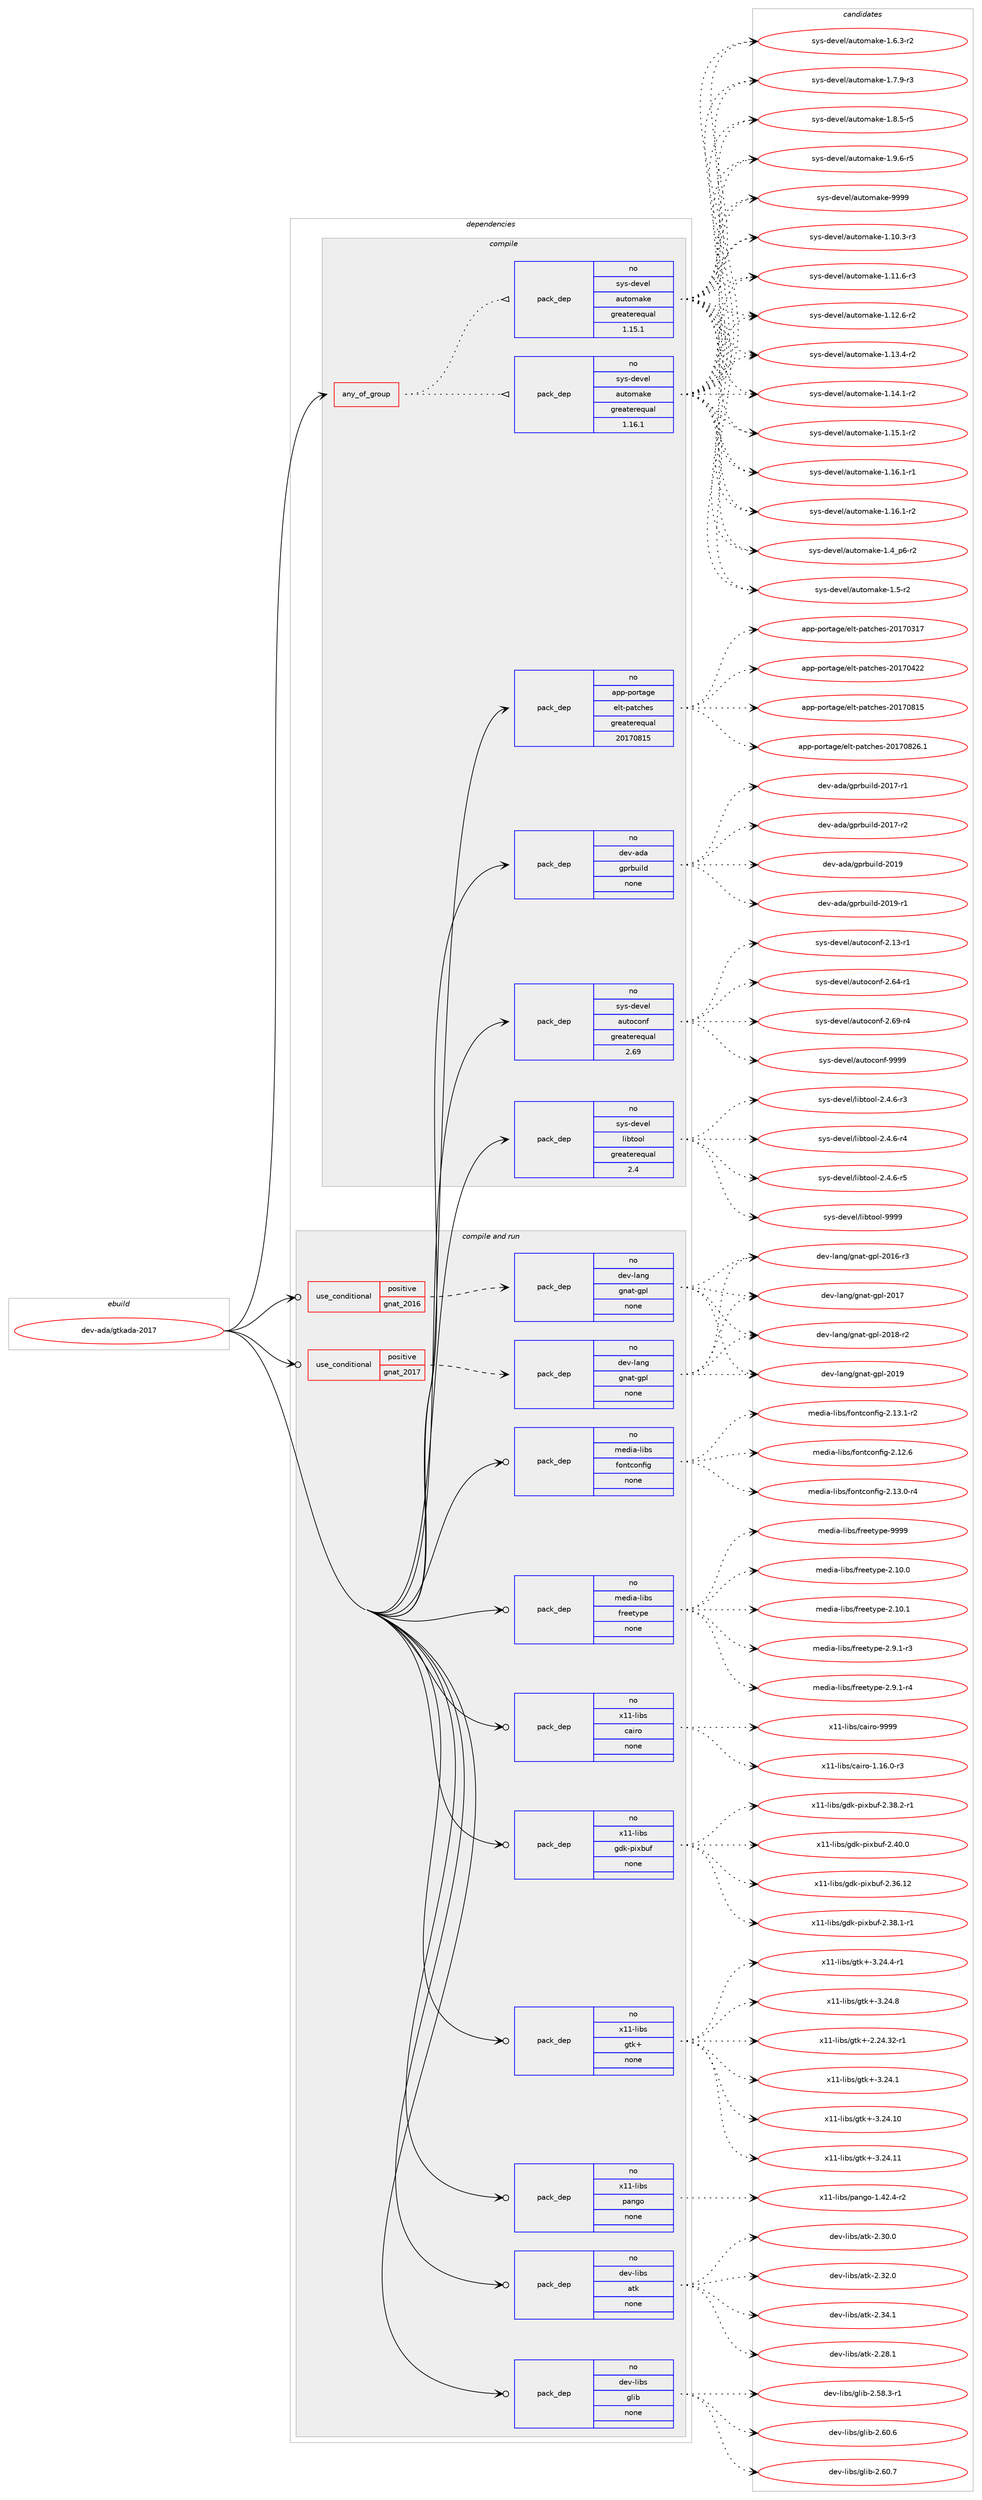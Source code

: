 digraph prolog {

# *************
# Graph options
# *************

newrank=true;
concentrate=true;
compound=true;
graph [rankdir=LR,fontname=Helvetica,fontsize=10,ranksep=1.5];#, ranksep=2.5, nodesep=0.2];
edge  [arrowhead=vee];
node  [fontname=Helvetica,fontsize=10];

# **********
# The ebuild
# **********

subgraph cluster_leftcol {
color=gray;
rank=same;
label=<<i>ebuild</i>>;
id [label="dev-ada/gtkada-2017", color=red, width=4, href="../dev-ada/gtkada-2017.svg"];
}

# ****************
# The dependencies
# ****************

subgraph cluster_midcol {
color=gray;
label=<<i>dependencies</i>>;
subgraph cluster_compile {
fillcolor="#eeeeee";
style=filled;
label=<<i>compile</i>>;
subgraph any9238 {
dependency516478 [label=<<TABLE BORDER="0" CELLBORDER="1" CELLSPACING="0" CELLPADDING="4"><TR><TD CELLPADDING="10">any_of_group</TD></TR></TABLE>>, shape=none, color=red];subgraph pack384602 {
dependency516479 [label=<<TABLE BORDER="0" CELLBORDER="1" CELLSPACING="0" CELLPADDING="4" WIDTH="220"><TR><TD ROWSPAN="6" CELLPADDING="30">pack_dep</TD></TR><TR><TD WIDTH="110">no</TD></TR><TR><TD>sys-devel</TD></TR><TR><TD>automake</TD></TR><TR><TD>greaterequal</TD></TR><TR><TD>1.16.1</TD></TR></TABLE>>, shape=none, color=blue];
}
dependency516478:e -> dependency516479:w [weight=20,style="dotted",arrowhead="oinv"];
subgraph pack384603 {
dependency516480 [label=<<TABLE BORDER="0" CELLBORDER="1" CELLSPACING="0" CELLPADDING="4" WIDTH="220"><TR><TD ROWSPAN="6" CELLPADDING="30">pack_dep</TD></TR><TR><TD WIDTH="110">no</TD></TR><TR><TD>sys-devel</TD></TR><TR><TD>automake</TD></TR><TR><TD>greaterequal</TD></TR><TR><TD>1.15.1</TD></TR></TABLE>>, shape=none, color=blue];
}
dependency516478:e -> dependency516480:w [weight=20,style="dotted",arrowhead="oinv"];
}
id:e -> dependency516478:w [weight=20,style="solid",arrowhead="vee"];
subgraph pack384604 {
dependency516481 [label=<<TABLE BORDER="0" CELLBORDER="1" CELLSPACING="0" CELLPADDING="4" WIDTH="220"><TR><TD ROWSPAN="6" CELLPADDING="30">pack_dep</TD></TR><TR><TD WIDTH="110">no</TD></TR><TR><TD>app-portage</TD></TR><TR><TD>elt-patches</TD></TR><TR><TD>greaterequal</TD></TR><TR><TD>20170815</TD></TR></TABLE>>, shape=none, color=blue];
}
id:e -> dependency516481:w [weight=20,style="solid",arrowhead="vee"];
subgraph pack384605 {
dependency516482 [label=<<TABLE BORDER="0" CELLBORDER="1" CELLSPACING="0" CELLPADDING="4" WIDTH="220"><TR><TD ROWSPAN="6" CELLPADDING="30">pack_dep</TD></TR><TR><TD WIDTH="110">no</TD></TR><TR><TD>dev-ada</TD></TR><TR><TD>gprbuild</TD></TR><TR><TD>none</TD></TR><TR><TD></TD></TR></TABLE>>, shape=none, color=blue];
}
id:e -> dependency516482:w [weight=20,style="solid",arrowhead="vee"];
subgraph pack384606 {
dependency516483 [label=<<TABLE BORDER="0" CELLBORDER="1" CELLSPACING="0" CELLPADDING="4" WIDTH="220"><TR><TD ROWSPAN="6" CELLPADDING="30">pack_dep</TD></TR><TR><TD WIDTH="110">no</TD></TR><TR><TD>sys-devel</TD></TR><TR><TD>autoconf</TD></TR><TR><TD>greaterequal</TD></TR><TR><TD>2.69</TD></TR></TABLE>>, shape=none, color=blue];
}
id:e -> dependency516483:w [weight=20,style="solid",arrowhead="vee"];
subgraph pack384607 {
dependency516484 [label=<<TABLE BORDER="0" CELLBORDER="1" CELLSPACING="0" CELLPADDING="4" WIDTH="220"><TR><TD ROWSPAN="6" CELLPADDING="30">pack_dep</TD></TR><TR><TD WIDTH="110">no</TD></TR><TR><TD>sys-devel</TD></TR><TR><TD>libtool</TD></TR><TR><TD>greaterequal</TD></TR><TR><TD>2.4</TD></TR></TABLE>>, shape=none, color=blue];
}
id:e -> dependency516484:w [weight=20,style="solid",arrowhead="vee"];
}
subgraph cluster_compileandrun {
fillcolor="#eeeeee";
style=filled;
label=<<i>compile and run</i>>;
subgraph cond122310 {
dependency516485 [label=<<TABLE BORDER="0" CELLBORDER="1" CELLSPACING="0" CELLPADDING="4"><TR><TD ROWSPAN="3" CELLPADDING="10">use_conditional</TD></TR><TR><TD>positive</TD></TR><TR><TD>gnat_2016</TD></TR></TABLE>>, shape=none, color=red];
subgraph pack384608 {
dependency516486 [label=<<TABLE BORDER="0" CELLBORDER="1" CELLSPACING="0" CELLPADDING="4" WIDTH="220"><TR><TD ROWSPAN="6" CELLPADDING="30">pack_dep</TD></TR><TR><TD WIDTH="110">no</TD></TR><TR><TD>dev-lang</TD></TR><TR><TD>gnat-gpl</TD></TR><TR><TD>none</TD></TR><TR><TD></TD></TR></TABLE>>, shape=none, color=blue];
}
dependency516485:e -> dependency516486:w [weight=20,style="dashed",arrowhead="vee"];
}
id:e -> dependency516485:w [weight=20,style="solid",arrowhead="odotvee"];
subgraph cond122311 {
dependency516487 [label=<<TABLE BORDER="0" CELLBORDER="1" CELLSPACING="0" CELLPADDING="4"><TR><TD ROWSPAN="3" CELLPADDING="10">use_conditional</TD></TR><TR><TD>positive</TD></TR><TR><TD>gnat_2017</TD></TR></TABLE>>, shape=none, color=red];
subgraph pack384609 {
dependency516488 [label=<<TABLE BORDER="0" CELLBORDER="1" CELLSPACING="0" CELLPADDING="4" WIDTH="220"><TR><TD ROWSPAN="6" CELLPADDING="30">pack_dep</TD></TR><TR><TD WIDTH="110">no</TD></TR><TR><TD>dev-lang</TD></TR><TR><TD>gnat-gpl</TD></TR><TR><TD>none</TD></TR><TR><TD></TD></TR></TABLE>>, shape=none, color=blue];
}
dependency516487:e -> dependency516488:w [weight=20,style="dashed",arrowhead="vee"];
}
id:e -> dependency516487:w [weight=20,style="solid",arrowhead="odotvee"];
subgraph pack384610 {
dependency516489 [label=<<TABLE BORDER="0" CELLBORDER="1" CELLSPACING="0" CELLPADDING="4" WIDTH="220"><TR><TD ROWSPAN="6" CELLPADDING="30">pack_dep</TD></TR><TR><TD WIDTH="110">no</TD></TR><TR><TD>dev-libs</TD></TR><TR><TD>atk</TD></TR><TR><TD>none</TD></TR><TR><TD></TD></TR></TABLE>>, shape=none, color=blue];
}
id:e -> dependency516489:w [weight=20,style="solid",arrowhead="odotvee"];
subgraph pack384611 {
dependency516490 [label=<<TABLE BORDER="0" CELLBORDER="1" CELLSPACING="0" CELLPADDING="4" WIDTH="220"><TR><TD ROWSPAN="6" CELLPADDING="30">pack_dep</TD></TR><TR><TD WIDTH="110">no</TD></TR><TR><TD>dev-libs</TD></TR><TR><TD>glib</TD></TR><TR><TD>none</TD></TR><TR><TD></TD></TR></TABLE>>, shape=none, color=blue];
}
id:e -> dependency516490:w [weight=20,style="solid",arrowhead="odotvee"];
subgraph pack384612 {
dependency516491 [label=<<TABLE BORDER="0" CELLBORDER="1" CELLSPACING="0" CELLPADDING="4" WIDTH="220"><TR><TD ROWSPAN="6" CELLPADDING="30">pack_dep</TD></TR><TR><TD WIDTH="110">no</TD></TR><TR><TD>media-libs</TD></TR><TR><TD>fontconfig</TD></TR><TR><TD>none</TD></TR><TR><TD></TD></TR></TABLE>>, shape=none, color=blue];
}
id:e -> dependency516491:w [weight=20,style="solid",arrowhead="odotvee"];
subgraph pack384613 {
dependency516492 [label=<<TABLE BORDER="0" CELLBORDER="1" CELLSPACING="0" CELLPADDING="4" WIDTH="220"><TR><TD ROWSPAN="6" CELLPADDING="30">pack_dep</TD></TR><TR><TD WIDTH="110">no</TD></TR><TR><TD>media-libs</TD></TR><TR><TD>freetype</TD></TR><TR><TD>none</TD></TR><TR><TD></TD></TR></TABLE>>, shape=none, color=blue];
}
id:e -> dependency516492:w [weight=20,style="solid",arrowhead="odotvee"];
subgraph pack384614 {
dependency516493 [label=<<TABLE BORDER="0" CELLBORDER="1" CELLSPACING="0" CELLPADDING="4" WIDTH="220"><TR><TD ROWSPAN="6" CELLPADDING="30">pack_dep</TD></TR><TR><TD WIDTH="110">no</TD></TR><TR><TD>x11-libs</TD></TR><TR><TD>cairo</TD></TR><TR><TD>none</TD></TR><TR><TD></TD></TR></TABLE>>, shape=none, color=blue];
}
id:e -> dependency516493:w [weight=20,style="solid",arrowhead="odotvee"];
subgraph pack384615 {
dependency516494 [label=<<TABLE BORDER="0" CELLBORDER="1" CELLSPACING="0" CELLPADDING="4" WIDTH="220"><TR><TD ROWSPAN="6" CELLPADDING="30">pack_dep</TD></TR><TR><TD WIDTH="110">no</TD></TR><TR><TD>x11-libs</TD></TR><TR><TD>gdk-pixbuf</TD></TR><TR><TD>none</TD></TR><TR><TD></TD></TR></TABLE>>, shape=none, color=blue];
}
id:e -> dependency516494:w [weight=20,style="solid",arrowhead="odotvee"];
subgraph pack384616 {
dependency516495 [label=<<TABLE BORDER="0" CELLBORDER="1" CELLSPACING="0" CELLPADDING="4" WIDTH="220"><TR><TD ROWSPAN="6" CELLPADDING="30">pack_dep</TD></TR><TR><TD WIDTH="110">no</TD></TR><TR><TD>x11-libs</TD></TR><TR><TD>gtk+</TD></TR><TR><TD>none</TD></TR><TR><TD></TD></TR></TABLE>>, shape=none, color=blue];
}
id:e -> dependency516495:w [weight=20,style="solid",arrowhead="odotvee"];
subgraph pack384617 {
dependency516496 [label=<<TABLE BORDER="0" CELLBORDER="1" CELLSPACING="0" CELLPADDING="4" WIDTH="220"><TR><TD ROWSPAN="6" CELLPADDING="30">pack_dep</TD></TR><TR><TD WIDTH="110">no</TD></TR><TR><TD>x11-libs</TD></TR><TR><TD>pango</TD></TR><TR><TD>none</TD></TR><TR><TD></TD></TR></TABLE>>, shape=none, color=blue];
}
id:e -> dependency516496:w [weight=20,style="solid",arrowhead="odotvee"];
}
subgraph cluster_run {
fillcolor="#eeeeee";
style=filled;
label=<<i>run</i>>;
}
}

# **************
# The candidates
# **************

subgraph cluster_choices {
rank=same;
color=gray;
label=<<i>candidates</i>>;

subgraph choice384602 {
color=black;
nodesep=1;
choice11512111545100101118101108479711711611110997107101454946494846514511451 [label="sys-devel/automake-1.10.3-r3", color=red, width=4,href="../sys-devel/automake-1.10.3-r3.svg"];
choice11512111545100101118101108479711711611110997107101454946494946544511451 [label="sys-devel/automake-1.11.6-r3", color=red, width=4,href="../sys-devel/automake-1.11.6-r3.svg"];
choice11512111545100101118101108479711711611110997107101454946495046544511450 [label="sys-devel/automake-1.12.6-r2", color=red, width=4,href="../sys-devel/automake-1.12.6-r2.svg"];
choice11512111545100101118101108479711711611110997107101454946495146524511450 [label="sys-devel/automake-1.13.4-r2", color=red, width=4,href="../sys-devel/automake-1.13.4-r2.svg"];
choice11512111545100101118101108479711711611110997107101454946495246494511450 [label="sys-devel/automake-1.14.1-r2", color=red, width=4,href="../sys-devel/automake-1.14.1-r2.svg"];
choice11512111545100101118101108479711711611110997107101454946495346494511450 [label="sys-devel/automake-1.15.1-r2", color=red, width=4,href="../sys-devel/automake-1.15.1-r2.svg"];
choice11512111545100101118101108479711711611110997107101454946495446494511449 [label="sys-devel/automake-1.16.1-r1", color=red, width=4,href="../sys-devel/automake-1.16.1-r1.svg"];
choice11512111545100101118101108479711711611110997107101454946495446494511450 [label="sys-devel/automake-1.16.1-r2", color=red, width=4,href="../sys-devel/automake-1.16.1-r2.svg"];
choice115121115451001011181011084797117116111109971071014549465295112544511450 [label="sys-devel/automake-1.4_p6-r2", color=red, width=4,href="../sys-devel/automake-1.4_p6-r2.svg"];
choice11512111545100101118101108479711711611110997107101454946534511450 [label="sys-devel/automake-1.5-r2", color=red, width=4,href="../sys-devel/automake-1.5-r2.svg"];
choice115121115451001011181011084797117116111109971071014549465446514511450 [label="sys-devel/automake-1.6.3-r2", color=red, width=4,href="../sys-devel/automake-1.6.3-r2.svg"];
choice115121115451001011181011084797117116111109971071014549465546574511451 [label="sys-devel/automake-1.7.9-r3", color=red, width=4,href="../sys-devel/automake-1.7.9-r3.svg"];
choice115121115451001011181011084797117116111109971071014549465646534511453 [label="sys-devel/automake-1.8.5-r5", color=red, width=4,href="../sys-devel/automake-1.8.5-r5.svg"];
choice115121115451001011181011084797117116111109971071014549465746544511453 [label="sys-devel/automake-1.9.6-r5", color=red, width=4,href="../sys-devel/automake-1.9.6-r5.svg"];
choice115121115451001011181011084797117116111109971071014557575757 [label="sys-devel/automake-9999", color=red, width=4,href="../sys-devel/automake-9999.svg"];
dependency516479:e -> choice11512111545100101118101108479711711611110997107101454946494846514511451:w [style=dotted,weight="100"];
dependency516479:e -> choice11512111545100101118101108479711711611110997107101454946494946544511451:w [style=dotted,weight="100"];
dependency516479:e -> choice11512111545100101118101108479711711611110997107101454946495046544511450:w [style=dotted,weight="100"];
dependency516479:e -> choice11512111545100101118101108479711711611110997107101454946495146524511450:w [style=dotted,weight="100"];
dependency516479:e -> choice11512111545100101118101108479711711611110997107101454946495246494511450:w [style=dotted,weight="100"];
dependency516479:e -> choice11512111545100101118101108479711711611110997107101454946495346494511450:w [style=dotted,weight="100"];
dependency516479:e -> choice11512111545100101118101108479711711611110997107101454946495446494511449:w [style=dotted,weight="100"];
dependency516479:e -> choice11512111545100101118101108479711711611110997107101454946495446494511450:w [style=dotted,weight="100"];
dependency516479:e -> choice115121115451001011181011084797117116111109971071014549465295112544511450:w [style=dotted,weight="100"];
dependency516479:e -> choice11512111545100101118101108479711711611110997107101454946534511450:w [style=dotted,weight="100"];
dependency516479:e -> choice115121115451001011181011084797117116111109971071014549465446514511450:w [style=dotted,weight="100"];
dependency516479:e -> choice115121115451001011181011084797117116111109971071014549465546574511451:w [style=dotted,weight="100"];
dependency516479:e -> choice115121115451001011181011084797117116111109971071014549465646534511453:w [style=dotted,weight="100"];
dependency516479:e -> choice115121115451001011181011084797117116111109971071014549465746544511453:w [style=dotted,weight="100"];
dependency516479:e -> choice115121115451001011181011084797117116111109971071014557575757:w [style=dotted,weight="100"];
}
subgraph choice384603 {
color=black;
nodesep=1;
choice11512111545100101118101108479711711611110997107101454946494846514511451 [label="sys-devel/automake-1.10.3-r3", color=red, width=4,href="../sys-devel/automake-1.10.3-r3.svg"];
choice11512111545100101118101108479711711611110997107101454946494946544511451 [label="sys-devel/automake-1.11.6-r3", color=red, width=4,href="../sys-devel/automake-1.11.6-r3.svg"];
choice11512111545100101118101108479711711611110997107101454946495046544511450 [label="sys-devel/automake-1.12.6-r2", color=red, width=4,href="../sys-devel/automake-1.12.6-r2.svg"];
choice11512111545100101118101108479711711611110997107101454946495146524511450 [label="sys-devel/automake-1.13.4-r2", color=red, width=4,href="../sys-devel/automake-1.13.4-r2.svg"];
choice11512111545100101118101108479711711611110997107101454946495246494511450 [label="sys-devel/automake-1.14.1-r2", color=red, width=4,href="../sys-devel/automake-1.14.1-r2.svg"];
choice11512111545100101118101108479711711611110997107101454946495346494511450 [label="sys-devel/automake-1.15.1-r2", color=red, width=4,href="../sys-devel/automake-1.15.1-r2.svg"];
choice11512111545100101118101108479711711611110997107101454946495446494511449 [label="sys-devel/automake-1.16.1-r1", color=red, width=4,href="../sys-devel/automake-1.16.1-r1.svg"];
choice11512111545100101118101108479711711611110997107101454946495446494511450 [label="sys-devel/automake-1.16.1-r2", color=red, width=4,href="../sys-devel/automake-1.16.1-r2.svg"];
choice115121115451001011181011084797117116111109971071014549465295112544511450 [label="sys-devel/automake-1.4_p6-r2", color=red, width=4,href="../sys-devel/automake-1.4_p6-r2.svg"];
choice11512111545100101118101108479711711611110997107101454946534511450 [label="sys-devel/automake-1.5-r2", color=red, width=4,href="../sys-devel/automake-1.5-r2.svg"];
choice115121115451001011181011084797117116111109971071014549465446514511450 [label="sys-devel/automake-1.6.3-r2", color=red, width=4,href="../sys-devel/automake-1.6.3-r2.svg"];
choice115121115451001011181011084797117116111109971071014549465546574511451 [label="sys-devel/automake-1.7.9-r3", color=red, width=4,href="../sys-devel/automake-1.7.9-r3.svg"];
choice115121115451001011181011084797117116111109971071014549465646534511453 [label="sys-devel/automake-1.8.5-r5", color=red, width=4,href="../sys-devel/automake-1.8.5-r5.svg"];
choice115121115451001011181011084797117116111109971071014549465746544511453 [label="sys-devel/automake-1.9.6-r5", color=red, width=4,href="../sys-devel/automake-1.9.6-r5.svg"];
choice115121115451001011181011084797117116111109971071014557575757 [label="sys-devel/automake-9999", color=red, width=4,href="../sys-devel/automake-9999.svg"];
dependency516480:e -> choice11512111545100101118101108479711711611110997107101454946494846514511451:w [style=dotted,weight="100"];
dependency516480:e -> choice11512111545100101118101108479711711611110997107101454946494946544511451:w [style=dotted,weight="100"];
dependency516480:e -> choice11512111545100101118101108479711711611110997107101454946495046544511450:w [style=dotted,weight="100"];
dependency516480:e -> choice11512111545100101118101108479711711611110997107101454946495146524511450:w [style=dotted,weight="100"];
dependency516480:e -> choice11512111545100101118101108479711711611110997107101454946495246494511450:w [style=dotted,weight="100"];
dependency516480:e -> choice11512111545100101118101108479711711611110997107101454946495346494511450:w [style=dotted,weight="100"];
dependency516480:e -> choice11512111545100101118101108479711711611110997107101454946495446494511449:w [style=dotted,weight="100"];
dependency516480:e -> choice11512111545100101118101108479711711611110997107101454946495446494511450:w [style=dotted,weight="100"];
dependency516480:e -> choice115121115451001011181011084797117116111109971071014549465295112544511450:w [style=dotted,weight="100"];
dependency516480:e -> choice11512111545100101118101108479711711611110997107101454946534511450:w [style=dotted,weight="100"];
dependency516480:e -> choice115121115451001011181011084797117116111109971071014549465446514511450:w [style=dotted,weight="100"];
dependency516480:e -> choice115121115451001011181011084797117116111109971071014549465546574511451:w [style=dotted,weight="100"];
dependency516480:e -> choice115121115451001011181011084797117116111109971071014549465646534511453:w [style=dotted,weight="100"];
dependency516480:e -> choice115121115451001011181011084797117116111109971071014549465746544511453:w [style=dotted,weight="100"];
dependency516480:e -> choice115121115451001011181011084797117116111109971071014557575757:w [style=dotted,weight="100"];
}
subgraph choice384604 {
color=black;
nodesep=1;
choice97112112451121111141169710310147101108116451129711699104101115455048495548514955 [label="app-portage/elt-patches-20170317", color=red, width=4,href="../app-portage/elt-patches-20170317.svg"];
choice97112112451121111141169710310147101108116451129711699104101115455048495548525050 [label="app-portage/elt-patches-20170422", color=red, width=4,href="../app-portage/elt-patches-20170422.svg"];
choice97112112451121111141169710310147101108116451129711699104101115455048495548564953 [label="app-portage/elt-patches-20170815", color=red, width=4,href="../app-portage/elt-patches-20170815.svg"];
choice971121124511211111411697103101471011081164511297116991041011154550484955485650544649 [label="app-portage/elt-patches-20170826.1", color=red, width=4,href="../app-portage/elt-patches-20170826.1.svg"];
dependency516481:e -> choice97112112451121111141169710310147101108116451129711699104101115455048495548514955:w [style=dotted,weight="100"];
dependency516481:e -> choice97112112451121111141169710310147101108116451129711699104101115455048495548525050:w [style=dotted,weight="100"];
dependency516481:e -> choice97112112451121111141169710310147101108116451129711699104101115455048495548564953:w [style=dotted,weight="100"];
dependency516481:e -> choice971121124511211111411697103101471011081164511297116991041011154550484955485650544649:w [style=dotted,weight="100"];
}
subgraph choice384605 {
color=black;
nodesep=1;
choice100101118459710097471031121149811710510810045504849554511449 [label="dev-ada/gprbuild-2017-r1", color=red, width=4,href="../dev-ada/gprbuild-2017-r1.svg"];
choice100101118459710097471031121149811710510810045504849554511450 [label="dev-ada/gprbuild-2017-r2", color=red, width=4,href="../dev-ada/gprbuild-2017-r2.svg"];
choice10010111845971009747103112114981171051081004550484957 [label="dev-ada/gprbuild-2019", color=red, width=4,href="../dev-ada/gprbuild-2019.svg"];
choice100101118459710097471031121149811710510810045504849574511449 [label="dev-ada/gprbuild-2019-r1", color=red, width=4,href="../dev-ada/gprbuild-2019-r1.svg"];
dependency516482:e -> choice100101118459710097471031121149811710510810045504849554511449:w [style=dotted,weight="100"];
dependency516482:e -> choice100101118459710097471031121149811710510810045504849554511450:w [style=dotted,weight="100"];
dependency516482:e -> choice10010111845971009747103112114981171051081004550484957:w [style=dotted,weight="100"];
dependency516482:e -> choice100101118459710097471031121149811710510810045504849574511449:w [style=dotted,weight="100"];
}
subgraph choice384606 {
color=black;
nodesep=1;
choice1151211154510010111810110847971171161119911111010245504649514511449 [label="sys-devel/autoconf-2.13-r1", color=red, width=4,href="../sys-devel/autoconf-2.13-r1.svg"];
choice1151211154510010111810110847971171161119911111010245504654524511449 [label="sys-devel/autoconf-2.64-r1", color=red, width=4,href="../sys-devel/autoconf-2.64-r1.svg"];
choice1151211154510010111810110847971171161119911111010245504654574511452 [label="sys-devel/autoconf-2.69-r4", color=red, width=4,href="../sys-devel/autoconf-2.69-r4.svg"];
choice115121115451001011181011084797117116111991111101024557575757 [label="sys-devel/autoconf-9999", color=red, width=4,href="../sys-devel/autoconf-9999.svg"];
dependency516483:e -> choice1151211154510010111810110847971171161119911111010245504649514511449:w [style=dotted,weight="100"];
dependency516483:e -> choice1151211154510010111810110847971171161119911111010245504654524511449:w [style=dotted,weight="100"];
dependency516483:e -> choice1151211154510010111810110847971171161119911111010245504654574511452:w [style=dotted,weight="100"];
dependency516483:e -> choice115121115451001011181011084797117116111991111101024557575757:w [style=dotted,weight="100"];
}
subgraph choice384607 {
color=black;
nodesep=1;
choice1151211154510010111810110847108105981161111111084550465246544511451 [label="sys-devel/libtool-2.4.6-r3", color=red, width=4,href="../sys-devel/libtool-2.4.6-r3.svg"];
choice1151211154510010111810110847108105981161111111084550465246544511452 [label="sys-devel/libtool-2.4.6-r4", color=red, width=4,href="../sys-devel/libtool-2.4.6-r4.svg"];
choice1151211154510010111810110847108105981161111111084550465246544511453 [label="sys-devel/libtool-2.4.6-r5", color=red, width=4,href="../sys-devel/libtool-2.4.6-r5.svg"];
choice1151211154510010111810110847108105981161111111084557575757 [label="sys-devel/libtool-9999", color=red, width=4,href="../sys-devel/libtool-9999.svg"];
dependency516484:e -> choice1151211154510010111810110847108105981161111111084550465246544511451:w [style=dotted,weight="100"];
dependency516484:e -> choice1151211154510010111810110847108105981161111111084550465246544511452:w [style=dotted,weight="100"];
dependency516484:e -> choice1151211154510010111810110847108105981161111111084550465246544511453:w [style=dotted,weight="100"];
dependency516484:e -> choice1151211154510010111810110847108105981161111111084557575757:w [style=dotted,weight="100"];
}
subgraph choice384608 {
color=black;
nodesep=1;
choice100101118451089711010347103110971164510311210845504849544511451 [label="dev-lang/gnat-gpl-2016-r3", color=red, width=4,href="../dev-lang/gnat-gpl-2016-r3.svg"];
choice10010111845108971101034710311097116451031121084550484955 [label="dev-lang/gnat-gpl-2017", color=red, width=4,href="../dev-lang/gnat-gpl-2017.svg"];
choice100101118451089711010347103110971164510311210845504849564511450 [label="dev-lang/gnat-gpl-2018-r2", color=red, width=4,href="../dev-lang/gnat-gpl-2018-r2.svg"];
choice10010111845108971101034710311097116451031121084550484957 [label="dev-lang/gnat-gpl-2019", color=red, width=4,href="../dev-lang/gnat-gpl-2019.svg"];
dependency516486:e -> choice100101118451089711010347103110971164510311210845504849544511451:w [style=dotted,weight="100"];
dependency516486:e -> choice10010111845108971101034710311097116451031121084550484955:w [style=dotted,weight="100"];
dependency516486:e -> choice100101118451089711010347103110971164510311210845504849564511450:w [style=dotted,weight="100"];
dependency516486:e -> choice10010111845108971101034710311097116451031121084550484957:w [style=dotted,weight="100"];
}
subgraph choice384609 {
color=black;
nodesep=1;
choice100101118451089711010347103110971164510311210845504849544511451 [label="dev-lang/gnat-gpl-2016-r3", color=red, width=4,href="../dev-lang/gnat-gpl-2016-r3.svg"];
choice10010111845108971101034710311097116451031121084550484955 [label="dev-lang/gnat-gpl-2017", color=red, width=4,href="../dev-lang/gnat-gpl-2017.svg"];
choice100101118451089711010347103110971164510311210845504849564511450 [label="dev-lang/gnat-gpl-2018-r2", color=red, width=4,href="../dev-lang/gnat-gpl-2018-r2.svg"];
choice10010111845108971101034710311097116451031121084550484957 [label="dev-lang/gnat-gpl-2019", color=red, width=4,href="../dev-lang/gnat-gpl-2019.svg"];
dependency516488:e -> choice100101118451089711010347103110971164510311210845504849544511451:w [style=dotted,weight="100"];
dependency516488:e -> choice10010111845108971101034710311097116451031121084550484955:w [style=dotted,weight="100"];
dependency516488:e -> choice100101118451089711010347103110971164510311210845504849564511450:w [style=dotted,weight="100"];
dependency516488:e -> choice10010111845108971101034710311097116451031121084550484957:w [style=dotted,weight="100"];
}
subgraph choice384610 {
color=black;
nodesep=1;
choice1001011184510810598115479711610745504650564649 [label="dev-libs/atk-2.28.1", color=red, width=4,href="../dev-libs/atk-2.28.1.svg"];
choice1001011184510810598115479711610745504651484648 [label="dev-libs/atk-2.30.0", color=red, width=4,href="../dev-libs/atk-2.30.0.svg"];
choice1001011184510810598115479711610745504651504648 [label="dev-libs/atk-2.32.0", color=red, width=4,href="../dev-libs/atk-2.32.0.svg"];
choice1001011184510810598115479711610745504651524649 [label="dev-libs/atk-2.34.1", color=red, width=4,href="../dev-libs/atk-2.34.1.svg"];
dependency516489:e -> choice1001011184510810598115479711610745504650564649:w [style=dotted,weight="100"];
dependency516489:e -> choice1001011184510810598115479711610745504651484648:w [style=dotted,weight="100"];
dependency516489:e -> choice1001011184510810598115479711610745504651504648:w [style=dotted,weight="100"];
dependency516489:e -> choice1001011184510810598115479711610745504651524649:w [style=dotted,weight="100"];
}
subgraph choice384611 {
color=black;
nodesep=1;
choice10010111845108105981154710310810598455046535646514511449 [label="dev-libs/glib-2.58.3-r1", color=red, width=4,href="../dev-libs/glib-2.58.3-r1.svg"];
choice1001011184510810598115471031081059845504654484654 [label="dev-libs/glib-2.60.6", color=red, width=4,href="../dev-libs/glib-2.60.6.svg"];
choice1001011184510810598115471031081059845504654484655 [label="dev-libs/glib-2.60.7", color=red, width=4,href="../dev-libs/glib-2.60.7.svg"];
dependency516490:e -> choice10010111845108105981154710310810598455046535646514511449:w [style=dotted,weight="100"];
dependency516490:e -> choice1001011184510810598115471031081059845504654484654:w [style=dotted,weight="100"];
dependency516490:e -> choice1001011184510810598115471031081059845504654484655:w [style=dotted,weight="100"];
}
subgraph choice384612 {
color=black;
nodesep=1;
choice109101100105974510810598115471021111101169911111010210510345504649504654 [label="media-libs/fontconfig-2.12.6", color=red, width=4,href="../media-libs/fontconfig-2.12.6.svg"];
choice1091011001059745108105981154710211111011699111110102105103455046495146484511452 [label="media-libs/fontconfig-2.13.0-r4", color=red, width=4,href="../media-libs/fontconfig-2.13.0-r4.svg"];
choice1091011001059745108105981154710211111011699111110102105103455046495146494511450 [label="media-libs/fontconfig-2.13.1-r2", color=red, width=4,href="../media-libs/fontconfig-2.13.1-r2.svg"];
dependency516491:e -> choice109101100105974510810598115471021111101169911111010210510345504649504654:w [style=dotted,weight="100"];
dependency516491:e -> choice1091011001059745108105981154710211111011699111110102105103455046495146484511452:w [style=dotted,weight="100"];
dependency516491:e -> choice1091011001059745108105981154710211111011699111110102105103455046495146494511450:w [style=dotted,weight="100"];
}
subgraph choice384613 {
color=black;
nodesep=1;
choice1091011001059745108105981154710211410110111612111210145504649484648 [label="media-libs/freetype-2.10.0", color=red, width=4,href="../media-libs/freetype-2.10.0.svg"];
choice1091011001059745108105981154710211410110111612111210145504649484649 [label="media-libs/freetype-2.10.1", color=red, width=4,href="../media-libs/freetype-2.10.1.svg"];
choice109101100105974510810598115471021141011011161211121014550465746494511451 [label="media-libs/freetype-2.9.1-r3", color=red, width=4,href="../media-libs/freetype-2.9.1-r3.svg"];
choice109101100105974510810598115471021141011011161211121014550465746494511452 [label="media-libs/freetype-2.9.1-r4", color=red, width=4,href="../media-libs/freetype-2.9.1-r4.svg"];
choice109101100105974510810598115471021141011011161211121014557575757 [label="media-libs/freetype-9999", color=red, width=4,href="../media-libs/freetype-9999.svg"];
dependency516492:e -> choice1091011001059745108105981154710211410110111612111210145504649484648:w [style=dotted,weight="100"];
dependency516492:e -> choice1091011001059745108105981154710211410110111612111210145504649484649:w [style=dotted,weight="100"];
dependency516492:e -> choice109101100105974510810598115471021141011011161211121014550465746494511451:w [style=dotted,weight="100"];
dependency516492:e -> choice109101100105974510810598115471021141011011161211121014550465746494511452:w [style=dotted,weight="100"];
dependency516492:e -> choice109101100105974510810598115471021141011011161211121014557575757:w [style=dotted,weight="100"];
}
subgraph choice384614 {
color=black;
nodesep=1;
choice12049494510810598115479997105114111454946495446484511451 [label="x11-libs/cairo-1.16.0-r3", color=red, width=4,href="../x11-libs/cairo-1.16.0-r3.svg"];
choice120494945108105981154799971051141114557575757 [label="x11-libs/cairo-9999", color=red, width=4,href="../x11-libs/cairo-9999.svg"];
dependency516493:e -> choice12049494510810598115479997105114111454946495446484511451:w [style=dotted,weight="100"];
dependency516493:e -> choice120494945108105981154799971051141114557575757:w [style=dotted,weight="100"];
}
subgraph choice384615 {
color=black;
nodesep=1;
choice120494945108105981154710310010745112105120981171024550465154464950 [label="x11-libs/gdk-pixbuf-2.36.12", color=red, width=4,href="../x11-libs/gdk-pixbuf-2.36.12.svg"];
choice12049494510810598115471031001074511210512098117102455046515646494511449 [label="x11-libs/gdk-pixbuf-2.38.1-r1", color=red, width=4,href="../x11-libs/gdk-pixbuf-2.38.1-r1.svg"];
choice12049494510810598115471031001074511210512098117102455046515646504511449 [label="x11-libs/gdk-pixbuf-2.38.2-r1", color=red, width=4,href="../x11-libs/gdk-pixbuf-2.38.2-r1.svg"];
choice1204949451081059811547103100107451121051209811710245504652484648 [label="x11-libs/gdk-pixbuf-2.40.0", color=red, width=4,href="../x11-libs/gdk-pixbuf-2.40.0.svg"];
dependency516494:e -> choice120494945108105981154710310010745112105120981171024550465154464950:w [style=dotted,weight="100"];
dependency516494:e -> choice12049494510810598115471031001074511210512098117102455046515646494511449:w [style=dotted,weight="100"];
dependency516494:e -> choice12049494510810598115471031001074511210512098117102455046515646504511449:w [style=dotted,weight="100"];
dependency516494:e -> choice1204949451081059811547103100107451121051209811710245504652484648:w [style=dotted,weight="100"];
}
subgraph choice384616 {
color=black;
nodesep=1;
choice12049494510810598115471031161074345504650524651504511449 [label="x11-libs/gtk+-2.24.32-r1", color=red, width=4,href="../x11-libs/gtk+-2.24.32-r1.svg"];
choice12049494510810598115471031161074345514650524649 [label="x11-libs/gtk+-3.24.1", color=red, width=4,href="../x11-libs/gtk+-3.24.1.svg"];
choice1204949451081059811547103116107434551465052464948 [label="x11-libs/gtk+-3.24.10", color=red, width=4,href="../x11-libs/gtk+-3.24.10.svg"];
choice1204949451081059811547103116107434551465052464949 [label="x11-libs/gtk+-3.24.11", color=red, width=4,href="../x11-libs/gtk+-3.24.11.svg"];
choice120494945108105981154710311610743455146505246524511449 [label="x11-libs/gtk+-3.24.4-r1", color=red, width=4,href="../x11-libs/gtk+-3.24.4-r1.svg"];
choice12049494510810598115471031161074345514650524656 [label="x11-libs/gtk+-3.24.8", color=red, width=4,href="../x11-libs/gtk+-3.24.8.svg"];
dependency516495:e -> choice12049494510810598115471031161074345504650524651504511449:w [style=dotted,weight="100"];
dependency516495:e -> choice12049494510810598115471031161074345514650524649:w [style=dotted,weight="100"];
dependency516495:e -> choice1204949451081059811547103116107434551465052464948:w [style=dotted,weight="100"];
dependency516495:e -> choice1204949451081059811547103116107434551465052464949:w [style=dotted,weight="100"];
dependency516495:e -> choice120494945108105981154710311610743455146505246524511449:w [style=dotted,weight="100"];
dependency516495:e -> choice12049494510810598115471031161074345514650524656:w [style=dotted,weight="100"];
}
subgraph choice384617 {
color=black;
nodesep=1;
choice120494945108105981154711297110103111454946525046524511450 [label="x11-libs/pango-1.42.4-r2", color=red, width=4,href="../x11-libs/pango-1.42.4-r2.svg"];
dependency516496:e -> choice120494945108105981154711297110103111454946525046524511450:w [style=dotted,weight="100"];
}
}

}
